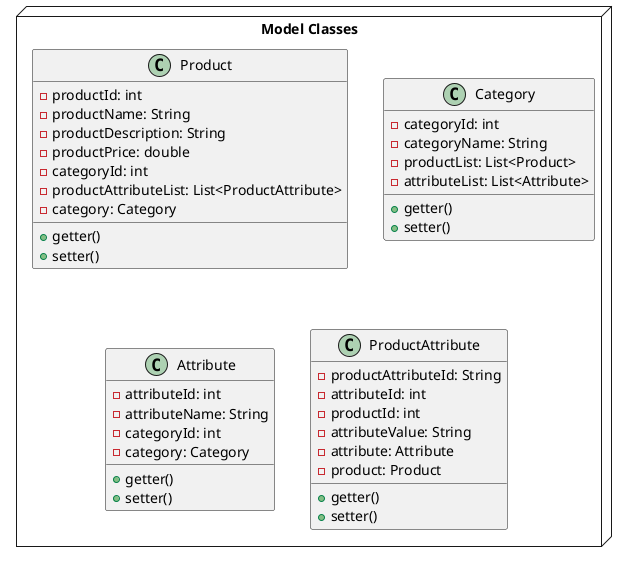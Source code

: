 @startuml
node "Model Classes" {
    class Product{
        - productId: int
        - productName: String
        - productDescription: String
        - productPrice: double
        - categoryId: int
        - productAttributeList: List<ProductAttribute>
        - category: Category
        + getter()
        + setter()
    }
    class Category{
        - categoryId: int
        - categoryName: String
        - productList: List<Product>
        - attributeList: List<Attribute>
        + getter()
        + setter()
    }
    class Attribute{
        - attributeId: int
        - attributeName: String
        - categoryId: int
        - category: Category
        + getter()
        + setter()
    }
    class ProductAttribute{
        - productAttributeId: String
        - attributeId: int
        - productId: int
        - attributeValue: String
        - attribute: Attribute
        - product: Product
        + getter()
        + setter()
    }
}
@enduml